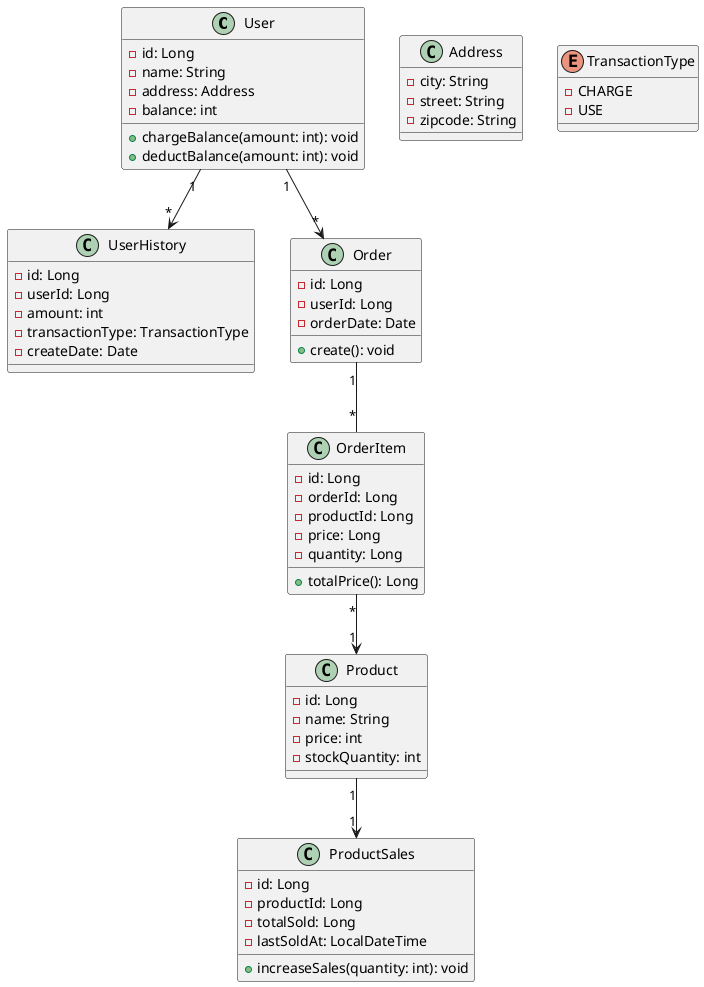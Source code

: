 @startuml

class User {
    - id: Long
    - name: String
    - address: Address
    - balance: int
    + chargeBalance(amount: int): void
    + deductBalance(amount: int): void
}

class UserHistory {
    - id: Long
    - userId: Long
    - amount: int
    - transactionType: TransactionType
    - createDate: Date
}

class Address {
    - city: String
    - street: String
    - zipcode: String
}

enum TransactionType {
    - CHARGE
    - USE
}

class Order {
    - id: Long
    - userId: Long
    - orderDate: Date
    + create(): void
}

class OrderItem {
    - id: Long
    - orderId: Long
    - productId: Long
    - price: Long
    - quantity: Long
    + totalPrice(): Long
}

class Product {
    - id: Long
    - name: String
    - price: int
    - stockQuantity: int
'    - totalSold: int
'    + increaseSoldCount(quantity: int): void
}

' 판매량을 조회를 위해 분리
class ProductSales {
    - id: Long
    - productId: Long
    - totalSold: Long
    - lastSoldAt: LocalDateTime
    + increaseSales(quantity: int): void
}

' 관계 정의
User "1" --> "*" UserHistory
User "1" --> "*" Order
Order "1" -- "*" OrderItem
OrderItem "*" --> "1" Product
Product "1" --> "1" ProductSales


@enduml
